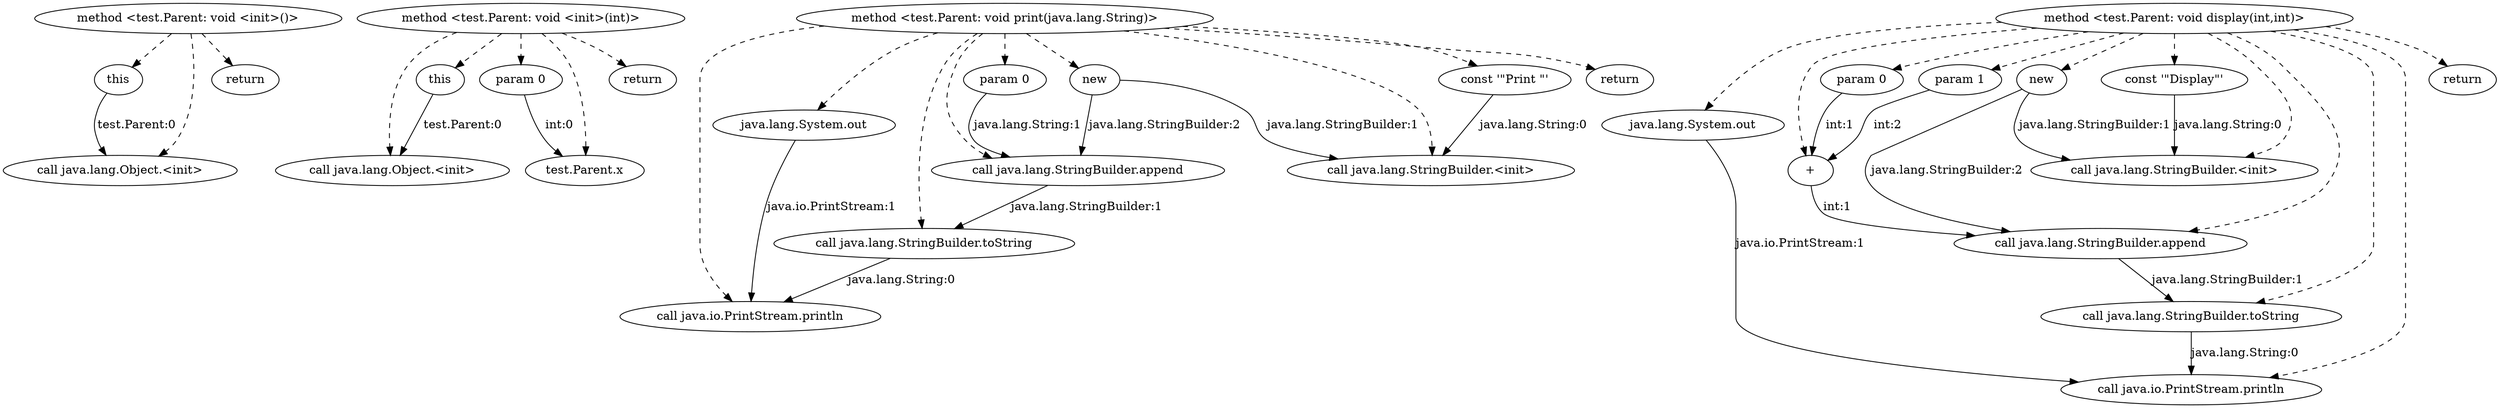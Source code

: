 // PDG
digraph {
	0 [label="method <test.Parent: void <init>()>"]
	1 [label="method <test.Parent: void <init>(int)>"]
	2 [label="method <test.Parent: void print(java.lang.String)>"]
	3 [label="method <test.Parent: void display(int,int)>"]
	4 [label=this]
	5 [label="call java.lang.Object.<init>"]
	6 [label=return]
	7 [label=this]
	8 [label="param 0"]
	9 [label="call java.lang.Object.<init>"]
	10 [label="test.Parent.x"]
	11 [label=return]
	12 [label="param 0"]
	13 [label="java.lang.System.out"]
	14 [label=new]
	15 [label="call java.lang.StringBuilder.<init>"]
	16 [label="const '\"Print \"'"]
	17 [label="call java.lang.StringBuilder.append"]
	18 [label="call java.lang.StringBuilder.toString"]
	19 [label="call java.io.PrintStream.println"]
	20 [label=return]
	21 [label="param 0"]
	22 [label="param 1"]
	23 [label="+"]
	24 [label="java.lang.System.out"]
	25 [label=new]
	26 [label="call java.lang.StringBuilder.<init>"]
	27 [label="const '\"Display\"'"]
	28 [label="call java.lang.StringBuilder.append"]
	29 [label="call java.lang.StringBuilder.toString"]
	30 [label="call java.io.PrintStream.println"]
	31 [label=return]
	0 -> 4 [label="" style=dashed]
	0 -> 5 [label="" style=dashed]
	0 -> 6 [label="" style=dashed]
	1 -> 7 [label="" style=dashed]
	1 -> 8 [label="" style=dashed]
	1 -> 9 [label="" style=dashed]
	1 -> 10 [label="" style=dashed]
	1 -> 11 [label="" style=dashed]
	2 -> 16 [label="" style=dashed]
	2 -> 17 [label="" style=dashed]
	2 -> 18 [label="" style=dashed]
	2 -> 19 [label="" style=dashed]
	2 -> 20 [label="" style=dashed]
	2 -> 12 [label="" style=dashed]
	2 -> 13 [label="" style=dashed]
	2 -> 14 [label="" style=dashed]
	2 -> 15 [label="" style=dashed]
	3 -> 21 [label="" style=dashed]
	3 -> 22 [label="" style=dashed]
	3 -> 23 [label="" style=dashed]
	3 -> 24 [label="" style=dashed]
	3 -> 25 [label="" style=dashed]
	3 -> 26 [label="" style=dashed]
	3 -> 27 [label="" style=dashed]
	3 -> 28 [label="" style=dashed]
	3 -> 29 [label="" style=dashed]
	3 -> 30 [label="" style=dashed]
	3 -> 31 [label="" style=dashed]
	16 -> 15 [label="java.lang.String:0"]
	18 -> 19 [label="java.lang.String:0"]
	27 -> 26 [label="java.lang.String:0"]
	29 -> 30 [label="java.lang.String:0"]
	4 -> 5 [label="test.Parent:0"]
	7 -> 9 [label="test.Parent:0"]
	12 -> 17 [label="java.lang.String:1"]
	24 -> 30 [label="java.io.PrintStream:1"]
	13 -> 19 [label="java.io.PrintStream:1"]
	22 -> 23 [label="int:2"]
	17 -> 18 [label="java.lang.StringBuilder:1"]
	25 -> 26 [label="java.lang.StringBuilder:1"]
	28 -> 29 [label="java.lang.StringBuilder:1"]
	14 -> 15 [label="java.lang.StringBuilder:1"]
	21 -> 23 [label="int:1"]
	23 -> 28 [label="int:1"]
	8 -> 10 [label="int:0"]
	25 -> 28 [label="java.lang.StringBuilder:2"]
	14 -> 17 [label="java.lang.StringBuilder:2"]
}
